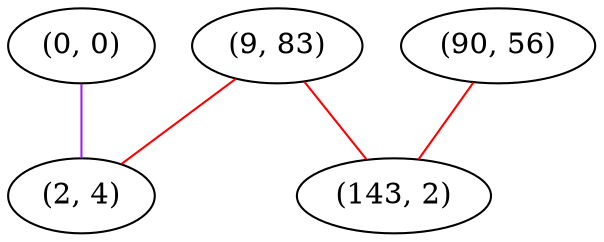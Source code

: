 graph "" {
"(0, 0)";
"(90, 56)";
"(9, 83)";
"(2, 4)";
"(143, 2)";
"(0, 0)" -- "(2, 4)"  [color=purple, key=0, weight=4];
"(90, 56)" -- "(143, 2)"  [color=red, key=0, weight=1];
"(9, 83)" -- "(2, 4)"  [color=red, key=0, weight=1];
"(9, 83)" -- "(143, 2)"  [color=red, key=0, weight=1];
}
